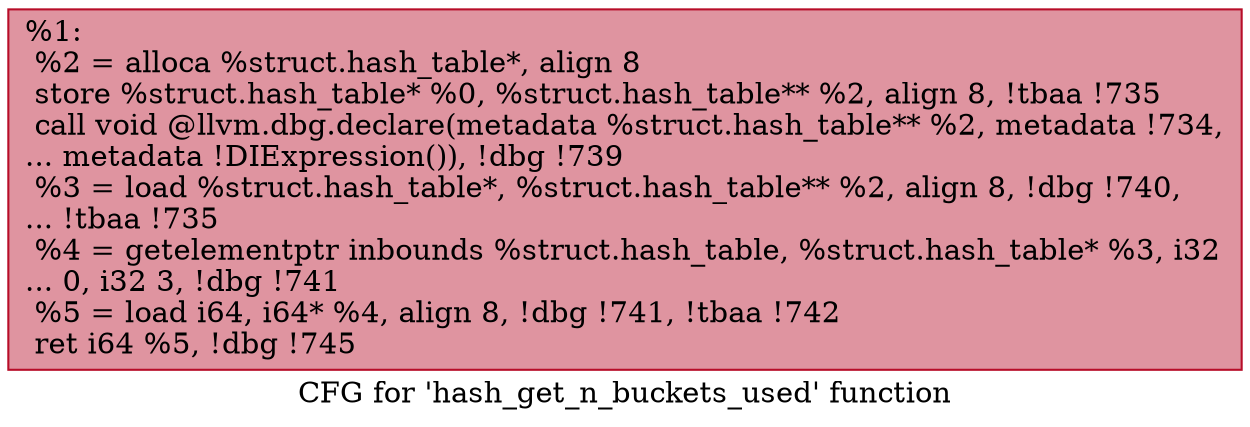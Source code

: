 digraph "CFG for 'hash_get_n_buckets_used' function" {
	label="CFG for 'hash_get_n_buckets_used' function";

	Node0x9c1a50 [shape=record,color="#b70d28ff", style=filled, fillcolor="#b70d2870",label="{%1:\l  %2 = alloca %struct.hash_table*, align 8\l  store %struct.hash_table* %0, %struct.hash_table** %2, align 8, !tbaa !735\l  call void @llvm.dbg.declare(metadata %struct.hash_table** %2, metadata !734,\l... metadata !DIExpression()), !dbg !739\l  %3 = load %struct.hash_table*, %struct.hash_table** %2, align 8, !dbg !740,\l... !tbaa !735\l  %4 = getelementptr inbounds %struct.hash_table, %struct.hash_table* %3, i32\l... 0, i32 3, !dbg !741\l  %5 = load i64, i64* %4, align 8, !dbg !741, !tbaa !742\l  ret i64 %5, !dbg !745\l}"];
}
